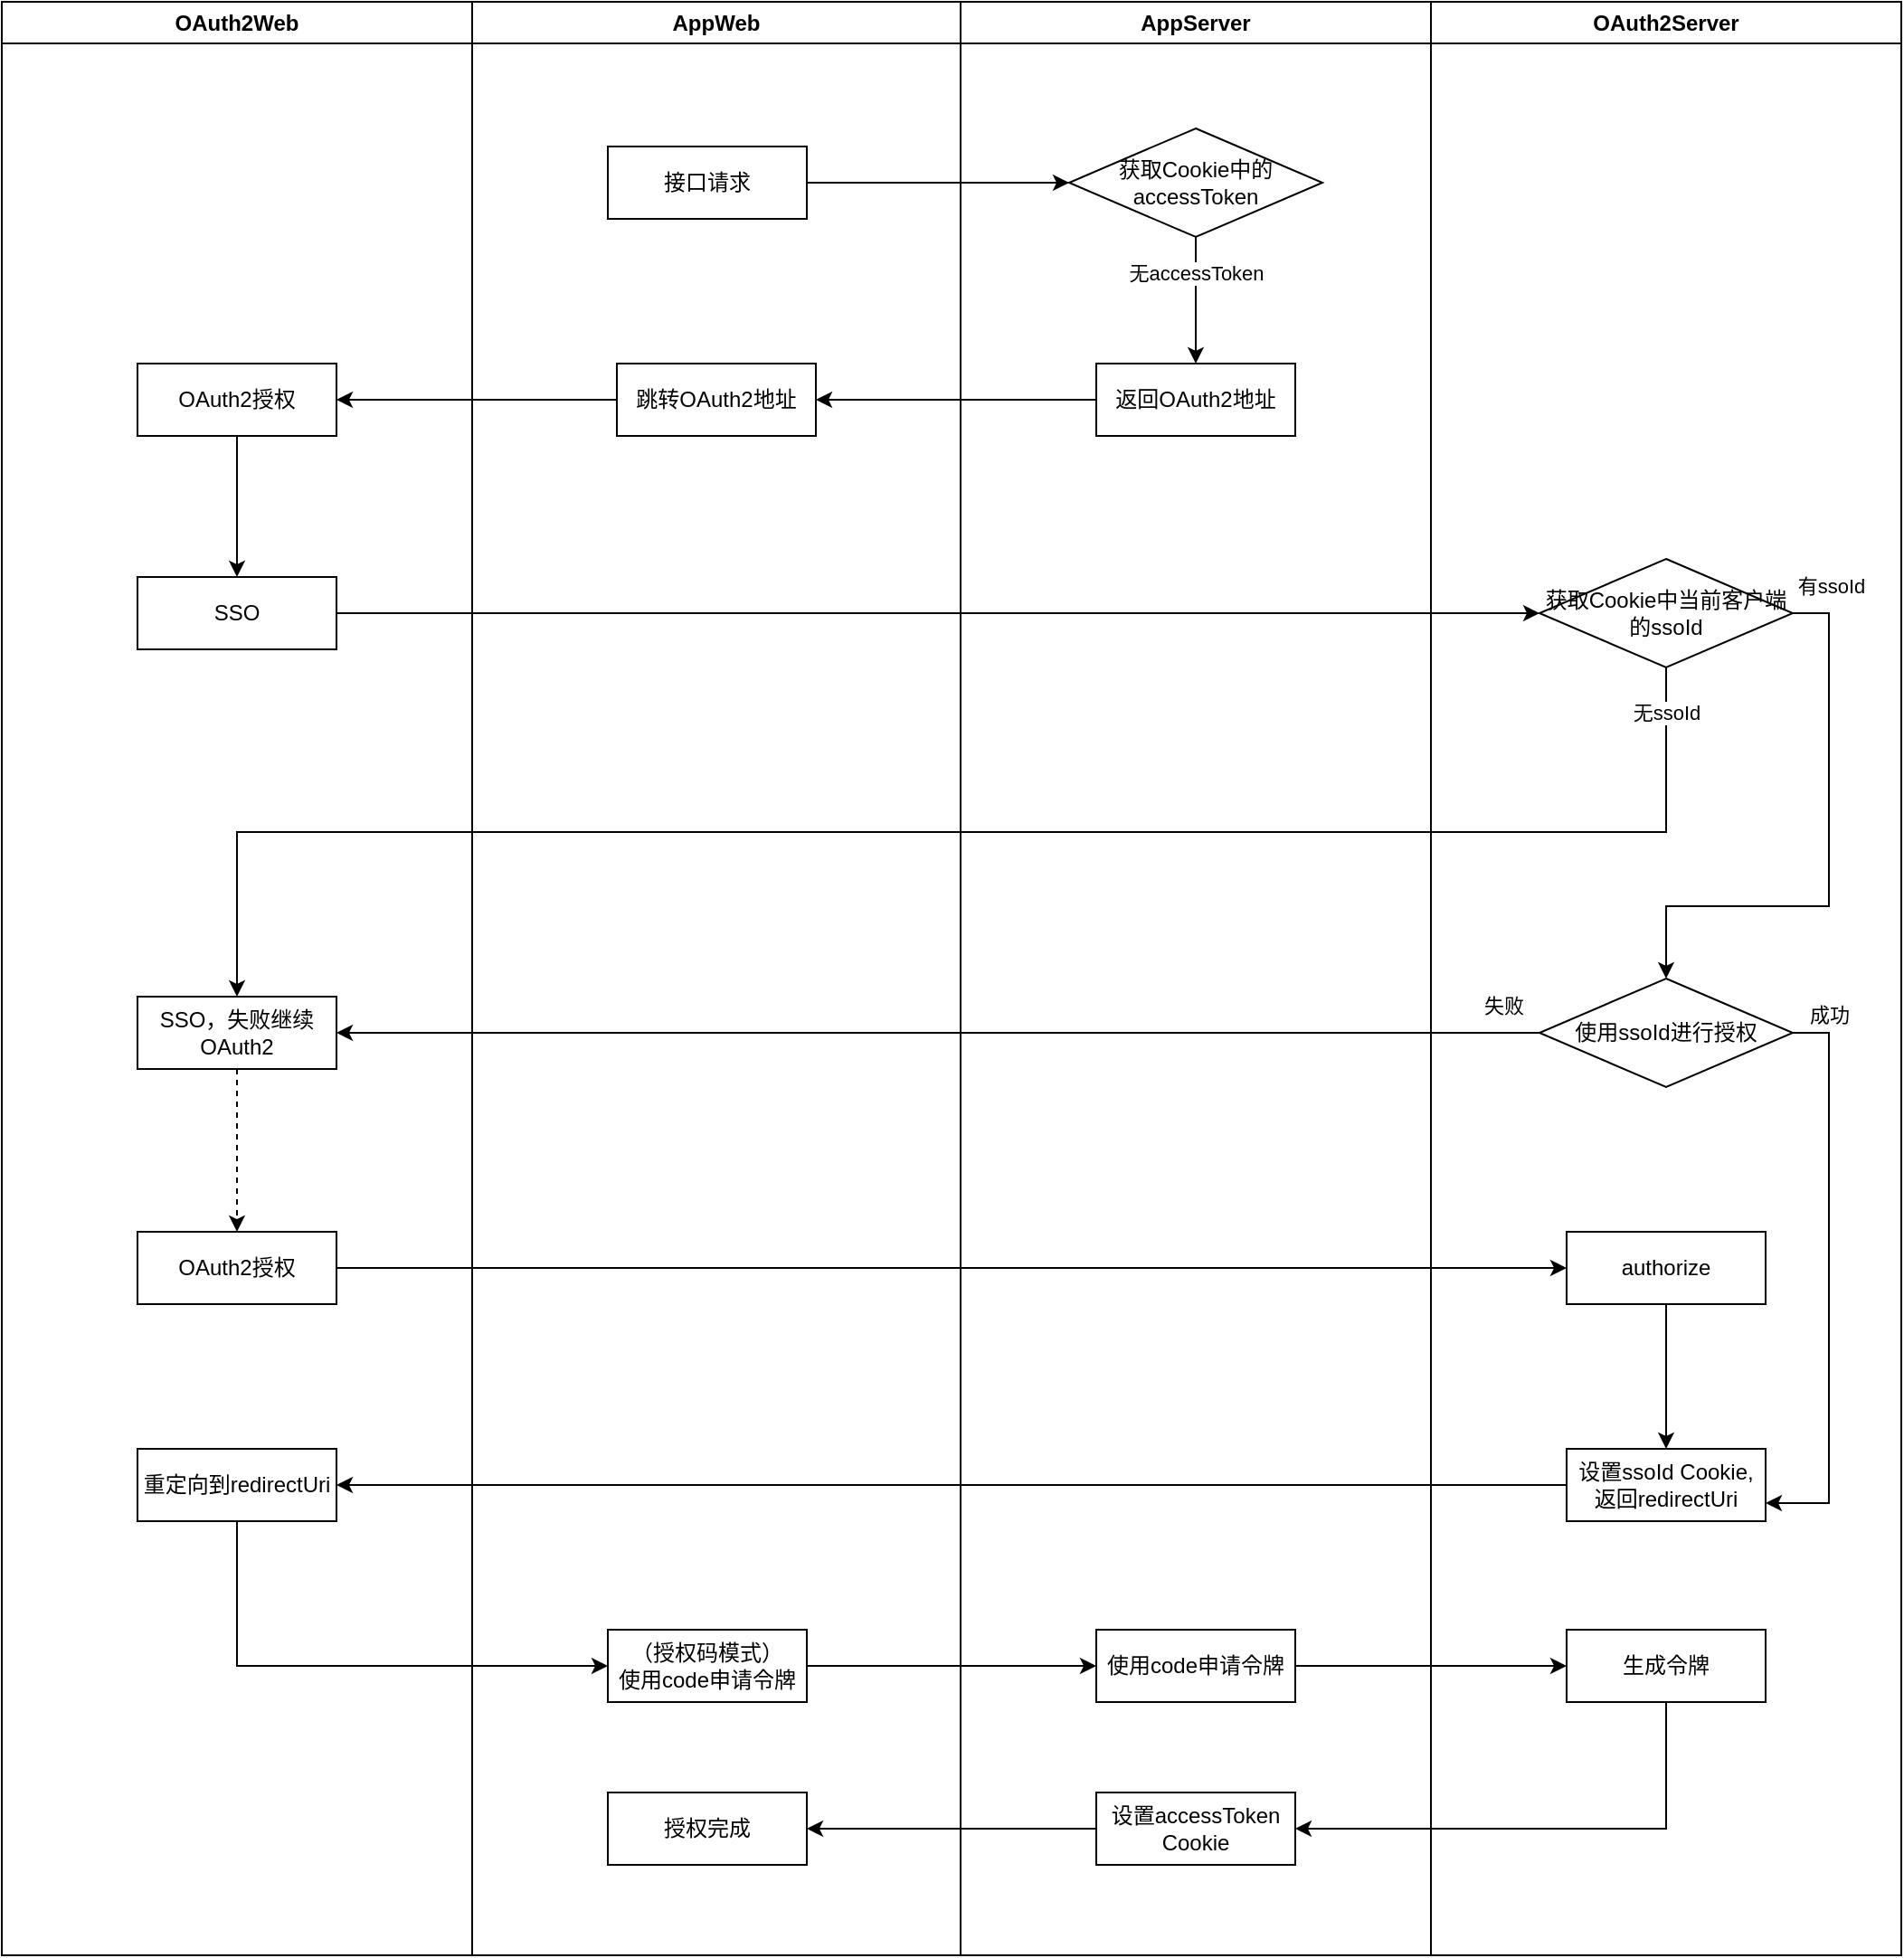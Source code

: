 <mxfile version="23.0.2" type="device">
  <diagram name="第 1 页" id="DcQTivLKK2jYoIukZoga">
    <mxGraphModel dx="1407" dy="858" grid="1" gridSize="10" guides="1" tooltips="1" connect="1" arrows="1" fold="1" page="1" pageScale="1" pageWidth="827" pageHeight="1169" math="0" shadow="0">
      <root>
        <mxCell id="0" />
        <mxCell id="1" parent="0" />
        <mxCell id="KuztNbVuN175kpc3e7YJ-4" value="AppServer" style="swimlane;whiteSpace=wrap;html=1;startSize=23;" vertex="1" parent="1">
          <mxGeometry x="590" y="30" width="260" height="1080" as="geometry" />
        </mxCell>
        <mxCell id="KuztNbVuN175kpc3e7YJ-22" style="edgeStyle=orthogonalEdgeStyle;rounded=0;orthogonalLoop=1;jettySize=auto;html=1;entryX=0.5;entryY=0;entryDx=0;entryDy=0;" edge="1" parent="KuztNbVuN175kpc3e7YJ-4" source="KuztNbVuN175kpc3e7YJ-19" target="KuztNbVuN175kpc3e7YJ-21">
          <mxGeometry relative="1" as="geometry" />
        </mxCell>
        <mxCell id="KuztNbVuN175kpc3e7YJ-23" value="无accessToken" style="edgeLabel;html=1;align=center;verticalAlign=middle;resizable=0;points=[];" vertex="1" connectable="0" parent="KuztNbVuN175kpc3e7YJ-22">
          <mxGeometry x="-0.429" y="-2" relative="1" as="geometry">
            <mxPoint x="2" as="offset" />
          </mxGeometry>
        </mxCell>
        <mxCell id="KuztNbVuN175kpc3e7YJ-19" value="获取Cookie中的accessToken" style="rhombus;whiteSpace=wrap;html=1;" vertex="1" parent="KuztNbVuN175kpc3e7YJ-4">
          <mxGeometry x="60" y="70" width="140" height="60" as="geometry" />
        </mxCell>
        <mxCell id="KuztNbVuN175kpc3e7YJ-21" value="返回OAuth2地址" style="rounded=0;whiteSpace=wrap;html=1;" vertex="1" parent="KuztNbVuN175kpc3e7YJ-4">
          <mxGeometry x="75" y="200" width="110" height="40" as="geometry" />
        </mxCell>
        <mxCell id="KuztNbVuN175kpc3e7YJ-52" value="使用code申请令牌" style="rounded=0;whiteSpace=wrap;html=1;" vertex="1" parent="KuztNbVuN175kpc3e7YJ-4">
          <mxGeometry x="75" y="900" width="110" height="40" as="geometry" />
        </mxCell>
        <mxCell id="KuztNbVuN175kpc3e7YJ-56" value="设置accessToken Cookie" style="rounded=0;whiteSpace=wrap;html=1;" vertex="1" parent="KuztNbVuN175kpc3e7YJ-4">
          <mxGeometry x="75" y="990" width="110" height="40" as="geometry" />
        </mxCell>
        <mxCell id="KuztNbVuN175kpc3e7YJ-2" value="AppWeb" style="swimlane;whiteSpace=wrap;html=1;" vertex="1" parent="1">
          <mxGeometry x="320" y="30" width="270" height="1080" as="geometry" />
        </mxCell>
        <mxCell id="KuztNbVuN175kpc3e7YJ-6" value="接口请求" style="rounded=0;whiteSpace=wrap;html=1;" vertex="1" parent="KuztNbVuN175kpc3e7YJ-2">
          <mxGeometry x="75" y="80" width="110" height="40" as="geometry" />
        </mxCell>
        <mxCell id="KuztNbVuN175kpc3e7YJ-24" value="跳转OAuth2地址" style="rounded=0;whiteSpace=wrap;html=1;" vertex="1" parent="KuztNbVuN175kpc3e7YJ-2">
          <mxGeometry x="80" y="200" width="110" height="40" as="geometry" />
        </mxCell>
        <mxCell id="KuztNbVuN175kpc3e7YJ-50" value="（授权码模式）&lt;br&gt;使用code申请令牌" style="rounded=0;whiteSpace=wrap;html=1;" vertex="1" parent="KuztNbVuN175kpc3e7YJ-2">
          <mxGeometry x="75" y="900" width="110" height="40" as="geometry" />
        </mxCell>
        <mxCell id="KuztNbVuN175kpc3e7YJ-58" value="授权完成" style="rounded=0;whiteSpace=wrap;html=1;" vertex="1" parent="KuztNbVuN175kpc3e7YJ-2">
          <mxGeometry x="75" y="990" width="110" height="40" as="geometry" />
        </mxCell>
        <mxCell id="KuztNbVuN175kpc3e7YJ-3" value="OAuth2Web" style="swimlane;whiteSpace=wrap;html=1;" vertex="1" parent="1">
          <mxGeometry x="60" y="30" width="260" height="1080" as="geometry" />
        </mxCell>
        <mxCell id="KuztNbVuN175kpc3e7YJ-30" style="edgeStyle=orthogonalEdgeStyle;rounded=0;orthogonalLoop=1;jettySize=auto;html=1;exitX=0.5;exitY=1;exitDx=0;exitDy=0;entryX=0.5;entryY=0;entryDx=0;entryDy=0;" edge="1" parent="KuztNbVuN175kpc3e7YJ-3" source="KuztNbVuN175kpc3e7YJ-26" target="KuztNbVuN175kpc3e7YJ-29">
          <mxGeometry relative="1" as="geometry" />
        </mxCell>
        <mxCell id="KuztNbVuN175kpc3e7YJ-26" value="OAuth2授权" style="rounded=0;whiteSpace=wrap;html=1;" vertex="1" parent="KuztNbVuN175kpc3e7YJ-3">
          <mxGeometry x="75" y="200" width="110" height="40" as="geometry" />
        </mxCell>
        <mxCell id="KuztNbVuN175kpc3e7YJ-29" value="SSO" style="rounded=0;whiteSpace=wrap;html=1;" vertex="1" parent="KuztNbVuN175kpc3e7YJ-3">
          <mxGeometry x="75" y="318" width="110" height="40" as="geometry" />
        </mxCell>
        <mxCell id="KuztNbVuN175kpc3e7YJ-68" style="edgeStyle=orthogonalEdgeStyle;rounded=0;orthogonalLoop=1;jettySize=auto;html=1;entryX=0.5;entryY=0;entryDx=0;entryDy=0;dashed=1;" edge="1" parent="KuztNbVuN175kpc3e7YJ-3" source="KuztNbVuN175kpc3e7YJ-31" target="KuztNbVuN175kpc3e7YJ-63">
          <mxGeometry relative="1" as="geometry" />
        </mxCell>
        <mxCell id="KuztNbVuN175kpc3e7YJ-31" value="SSO，失败继续OAuth2" style="rounded=0;whiteSpace=wrap;html=1;" vertex="1" parent="KuztNbVuN175kpc3e7YJ-3">
          <mxGeometry x="75" y="550" width="110" height="40" as="geometry" />
        </mxCell>
        <mxCell id="KuztNbVuN175kpc3e7YJ-39" value="重定向到redirectUri" style="rounded=0;whiteSpace=wrap;html=1;" vertex="1" parent="KuztNbVuN175kpc3e7YJ-3">
          <mxGeometry x="75" y="800" width="110" height="40" as="geometry" />
        </mxCell>
        <mxCell id="KuztNbVuN175kpc3e7YJ-63" value="OAuth2授权" style="rounded=0;whiteSpace=wrap;html=1;" vertex="1" parent="KuztNbVuN175kpc3e7YJ-3">
          <mxGeometry x="75" y="680" width="110" height="40" as="geometry" />
        </mxCell>
        <mxCell id="KuztNbVuN175kpc3e7YJ-5" value="OAuth2Server" style="swimlane;whiteSpace=wrap;html=1;startSize=23;" vertex="1" parent="1">
          <mxGeometry x="850" y="30" width="260" height="1080" as="geometry" />
        </mxCell>
        <mxCell id="KuztNbVuN175kpc3e7YJ-42" style="edgeStyle=orthogonalEdgeStyle;rounded=0;orthogonalLoop=1;jettySize=auto;html=1;entryX=0.5;entryY=0;entryDx=0;entryDy=0;exitX=1;exitY=0.5;exitDx=0;exitDy=0;" edge="1" parent="KuztNbVuN175kpc3e7YJ-5" source="KuztNbVuN175kpc3e7YJ-32" target="KuztNbVuN175kpc3e7YJ-41">
          <mxGeometry relative="1" as="geometry">
            <Array as="points">
              <mxPoint x="220" y="338" />
              <mxPoint x="220" y="500" />
              <mxPoint x="130" y="500" />
            </Array>
          </mxGeometry>
        </mxCell>
        <mxCell id="KuztNbVuN175kpc3e7YJ-43" value="有ssoId" style="edgeLabel;html=1;align=center;verticalAlign=middle;resizable=0;points=[];" vertex="1" connectable="0" parent="KuztNbVuN175kpc3e7YJ-42">
          <mxGeometry x="-0.75" y="1" relative="1" as="geometry">
            <mxPoint y="-34" as="offset" />
          </mxGeometry>
        </mxCell>
        <mxCell id="KuztNbVuN175kpc3e7YJ-32" value="获取Cookie中当前客户端的ssoId" style="rhombus;whiteSpace=wrap;html=1;" vertex="1" parent="KuztNbVuN175kpc3e7YJ-5">
          <mxGeometry x="60" y="308" width="140" height="60" as="geometry" />
        </mxCell>
        <mxCell id="KuztNbVuN175kpc3e7YJ-48" style="edgeStyle=orthogonalEdgeStyle;rounded=0;orthogonalLoop=1;jettySize=auto;html=1;entryX=1;entryY=0.75;entryDx=0;entryDy=0;exitX=1;exitY=0.5;exitDx=0;exitDy=0;" edge="1" parent="KuztNbVuN175kpc3e7YJ-5" source="KuztNbVuN175kpc3e7YJ-41" target="KuztNbVuN175kpc3e7YJ-47">
          <mxGeometry relative="1" as="geometry" />
        </mxCell>
        <mxCell id="KuztNbVuN175kpc3e7YJ-60" value="成功" style="edgeLabel;html=1;align=center;verticalAlign=middle;resizable=0;points=[];" vertex="1" connectable="0" parent="KuztNbVuN175kpc3e7YJ-48">
          <mxGeometry x="-0.79" y="2" relative="1" as="geometry">
            <mxPoint x="-2" y="-23" as="offset" />
          </mxGeometry>
        </mxCell>
        <mxCell id="KuztNbVuN175kpc3e7YJ-41" value="使用ssoId进行授权" style="rhombus;whiteSpace=wrap;html=1;" vertex="1" parent="KuztNbVuN175kpc3e7YJ-5">
          <mxGeometry x="60" y="540" width="140" height="60" as="geometry" />
        </mxCell>
        <mxCell id="KuztNbVuN175kpc3e7YJ-47" value="设置ssoId Cookie,返回redirectUri" style="rounded=0;whiteSpace=wrap;html=1;" vertex="1" parent="KuztNbVuN175kpc3e7YJ-5">
          <mxGeometry x="75" y="800" width="110" height="40" as="geometry" />
        </mxCell>
        <mxCell id="KuztNbVuN175kpc3e7YJ-54" value="生成令牌" style="rounded=0;whiteSpace=wrap;html=1;" vertex="1" parent="KuztNbVuN175kpc3e7YJ-5">
          <mxGeometry x="75" y="900" width="110" height="40" as="geometry" />
        </mxCell>
        <mxCell id="KuztNbVuN175kpc3e7YJ-65" style="edgeStyle=orthogonalEdgeStyle;rounded=0;orthogonalLoop=1;jettySize=auto;html=1;entryX=0.5;entryY=0;entryDx=0;entryDy=0;" edge="1" parent="KuztNbVuN175kpc3e7YJ-5" source="KuztNbVuN175kpc3e7YJ-64" target="KuztNbVuN175kpc3e7YJ-47">
          <mxGeometry relative="1" as="geometry" />
        </mxCell>
        <mxCell id="KuztNbVuN175kpc3e7YJ-64" value="authorize" style="rounded=0;whiteSpace=wrap;html=1;" vertex="1" parent="KuztNbVuN175kpc3e7YJ-5">
          <mxGeometry x="75" y="680" width="110" height="40" as="geometry" />
        </mxCell>
        <mxCell id="KuztNbVuN175kpc3e7YJ-20" style="edgeStyle=orthogonalEdgeStyle;rounded=0;orthogonalLoop=1;jettySize=auto;html=1;exitX=1;exitY=0.5;exitDx=0;exitDy=0;entryX=0;entryY=0.5;entryDx=0;entryDy=0;" edge="1" parent="1" source="KuztNbVuN175kpc3e7YJ-6" target="KuztNbVuN175kpc3e7YJ-19">
          <mxGeometry relative="1" as="geometry" />
        </mxCell>
        <mxCell id="KuztNbVuN175kpc3e7YJ-25" style="edgeStyle=orthogonalEdgeStyle;rounded=0;orthogonalLoop=1;jettySize=auto;html=1;entryX=1;entryY=0.5;entryDx=0;entryDy=0;" edge="1" parent="1" source="KuztNbVuN175kpc3e7YJ-21" target="KuztNbVuN175kpc3e7YJ-24">
          <mxGeometry relative="1" as="geometry" />
        </mxCell>
        <mxCell id="KuztNbVuN175kpc3e7YJ-27" style="edgeStyle=orthogonalEdgeStyle;rounded=0;orthogonalLoop=1;jettySize=auto;html=1;entryX=1;entryY=0.5;entryDx=0;entryDy=0;" edge="1" parent="1" source="KuztNbVuN175kpc3e7YJ-24" target="KuztNbVuN175kpc3e7YJ-26">
          <mxGeometry relative="1" as="geometry" />
        </mxCell>
        <mxCell id="KuztNbVuN175kpc3e7YJ-33" style="edgeStyle=orthogonalEdgeStyle;rounded=0;orthogonalLoop=1;jettySize=auto;html=1;entryX=0;entryY=0.5;entryDx=0;entryDy=0;" edge="1" parent="1" source="KuztNbVuN175kpc3e7YJ-29" target="KuztNbVuN175kpc3e7YJ-32">
          <mxGeometry relative="1" as="geometry" />
        </mxCell>
        <mxCell id="KuztNbVuN175kpc3e7YJ-35" style="edgeStyle=orthogonalEdgeStyle;rounded=0;orthogonalLoop=1;jettySize=auto;html=1;exitX=0.5;exitY=1;exitDx=0;exitDy=0;entryX=0.5;entryY=0;entryDx=0;entryDy=0;" edge="1" parent="1" source="KuztNbVuN175kpc3e7YJ-32" target="KuztNbVuN175kpc3e7YJ-31">
          <mxGeometry relative="1" as="geometry">
            <mxPoint x="980" y="470" as="targetPoint" />
          </mxGeometry>
        </mxCell>
        <mxCell id="KuztNbVuN175kpc3e7YJ-38" value="无ssoId" style="edgeLabel;html=1;align=center;verticalAlign=middle;resizable=0;points=[];" vertex="1" connectable="0" parent="KuztNbVuN175kpc3e7YJ-35">
          <mxGeometry x="-0.959" relative="1" as="geometry">
            <mxPoint y="5" as="offset" />
          </mxGeometry>
        </mxCell>
        <mxCell id="KuztNbVuN175kpc3e7YJ-49" style="edgeStyle=orthogonalEdgeStyle;rounded=0;orthogonalLoop=1;jettySize=auto;html=1;exitX=0;exitY=0.5;exitDx=0;exitDy=0;entryX=1;entryY=0.5;entryDx=0;entryDy=0;" edge="1" parent="1" source="KuztNbVuN175kpc3e7YJ-47" target="KuztNbVuN175kpc3e7YJ-39">
          <mxGeometry relative="1" as="geometry" />
        </mxCell>
        <mxCell id="KuztNbVuN175kpc3e7YJ-51" style="edgeStyle=orthogonalEdgeStyle;rounded=0;orthogonalLoop=1;jettySize=auto;html=1;exitX=0.5;exitY=1;exitDx=0;exitDy=0;entryX=0;entryY=0.5;entryDx=0;entryDy=0;" edge="1" parent="1" source="KuztNbVuN175kpc3e7YJ-39" target="KuztNbVuN175kpc3e7YJ-50">
          <mxGeometry relative="1" as="geometry" />
        </mxCell>
        <mxCell id="KuztNbVuN175kpc3e7YJ-53" style="edgeStyle=orthogonalEdgeStyle;rounded=0;orthogonalLoop=1;jettySize=auto;html=1;exitX=1;exitY=0.5;exitDx=0;exitDy=0;entryX=0;entryY=0.5;entryDx=0;entryDy=0;" edge="1" parent="1" source="KuztNbVuN175kpc3e7YJ-50" target="KuztNbVuN175kpc3e7YJ-52">
          <mxGeometry relative="1" as="geometry" />
        </mxCell>
        <mxCell id="KuztNbVuN175kpc3e7YJ-55" style="edgeStyle=orthogonalEdgeStyle;rounded=0;orthogonalLoop=1;jettySize=auto;html=1;exitX=1;exitY=0.5;exitDx=0;exitDy=0;entryX=0;entryY=0.5;entryDx=0;entryDy=0;" edge="1" parent="1" source="KuztNbVuN175kpc3e7YJ-52" target="KuztNbVuN175kpc3e7YJ-54">
          <mxGeometry relative="1" as="geometry" />
        </mxCell>
        <mxCell id="KuztNbVuN175kpc3e7YJ-57" style="edgeStyle=orthogonalEdgeStyle;rounded=0;orthogonalLoop=1;jettySize=auto;html=1;exitX=0.5;exitY=1;exitDx=0;exitDy=0;entryX=1;entryY=0.5;entryDx=0;entryDy=0;" edge="1" parent="1" source="KuztNbVuN175kpc3e7YJ-54" target="KuztNbVuN175kpc3e7YJ-56">
          <mxGeometry relative="1" as="geometry" />
        </mxCell>
        <mxCell id="KuztNbVuN175kpc3e7YJ-59" style="edgeStyle=orthogonalEdgeStyle;rounded=0;orthogonalLoop=1;jettySize=auto;html=1;exitX=0;exitY=0.5;exitDx=0;exitDy=0;entryX=1;entryY=0.5;entryDx=0;entryDy=0;" edge="1" parent="1" source="KuztNbVuN175kpc3e7YJ-56" target="KuztNbVuN175kpc3e7YJ-58">
          <mxGeometry relative="1" as="geometry" />
        </mxCell>
        <mxCell id="KuztNbVuN175kpc3e7YJ-61" style="edgeStyle=orthogonalEdgeStyle;rounded=0;orthogonalLoop=1;jettySize=auto;html=1;exitX=0;exitY=0.5;exitDx=0;exitDy=0;entryX=1;entryY=0.5;entryDx=0;entryDy=0;" edge="1" parent="1" source="KuztNbVuN175kpc3e7YJ-41" target="KuztNbVuN175kpc3e7YJ-31">
          <mxGeometry relative="1" as="geometry" />
        </mxCell>
        <mxCell id="KuztNbVuN175kpc3e7YJ-62" value="失败" style="edgeLabel;html=1;align=center;verticalAlign=middle;resizable=0;points=[];" vertex="1" connectable="0" parent="KuztNbVuN175kpc3e7YJ-61">
          <mxGeometry x="-0.889" relative="1" as="geometry">
            <mxPoint x="17" y="-15" as="offset" />
          </mxGeometry>
        </mxCell>
        <mxCell id="KuztNbVuN175kpc3e7YJ-66" style="edgeStyle=orthogonalEdgeStyle;rounded=0;orthogonalLoop=1;jettySize=auto;html=1;exitX=1;exitY=0.5;exitDx=0;exitDy=0;entryX=0;entryY=0.5;entryDx=0;entryDy=0;" edge="1" parent="1" source="KuztNbVuN175kpc3e7YJ-63" target="KuztNbVuN175kpc3e7YJ-64">
          <mxGeometry relative="1" as="geometry" />
        </mxCell>
      </root>
    </mxGraphModel>
  </diagram>
</mxfile>
